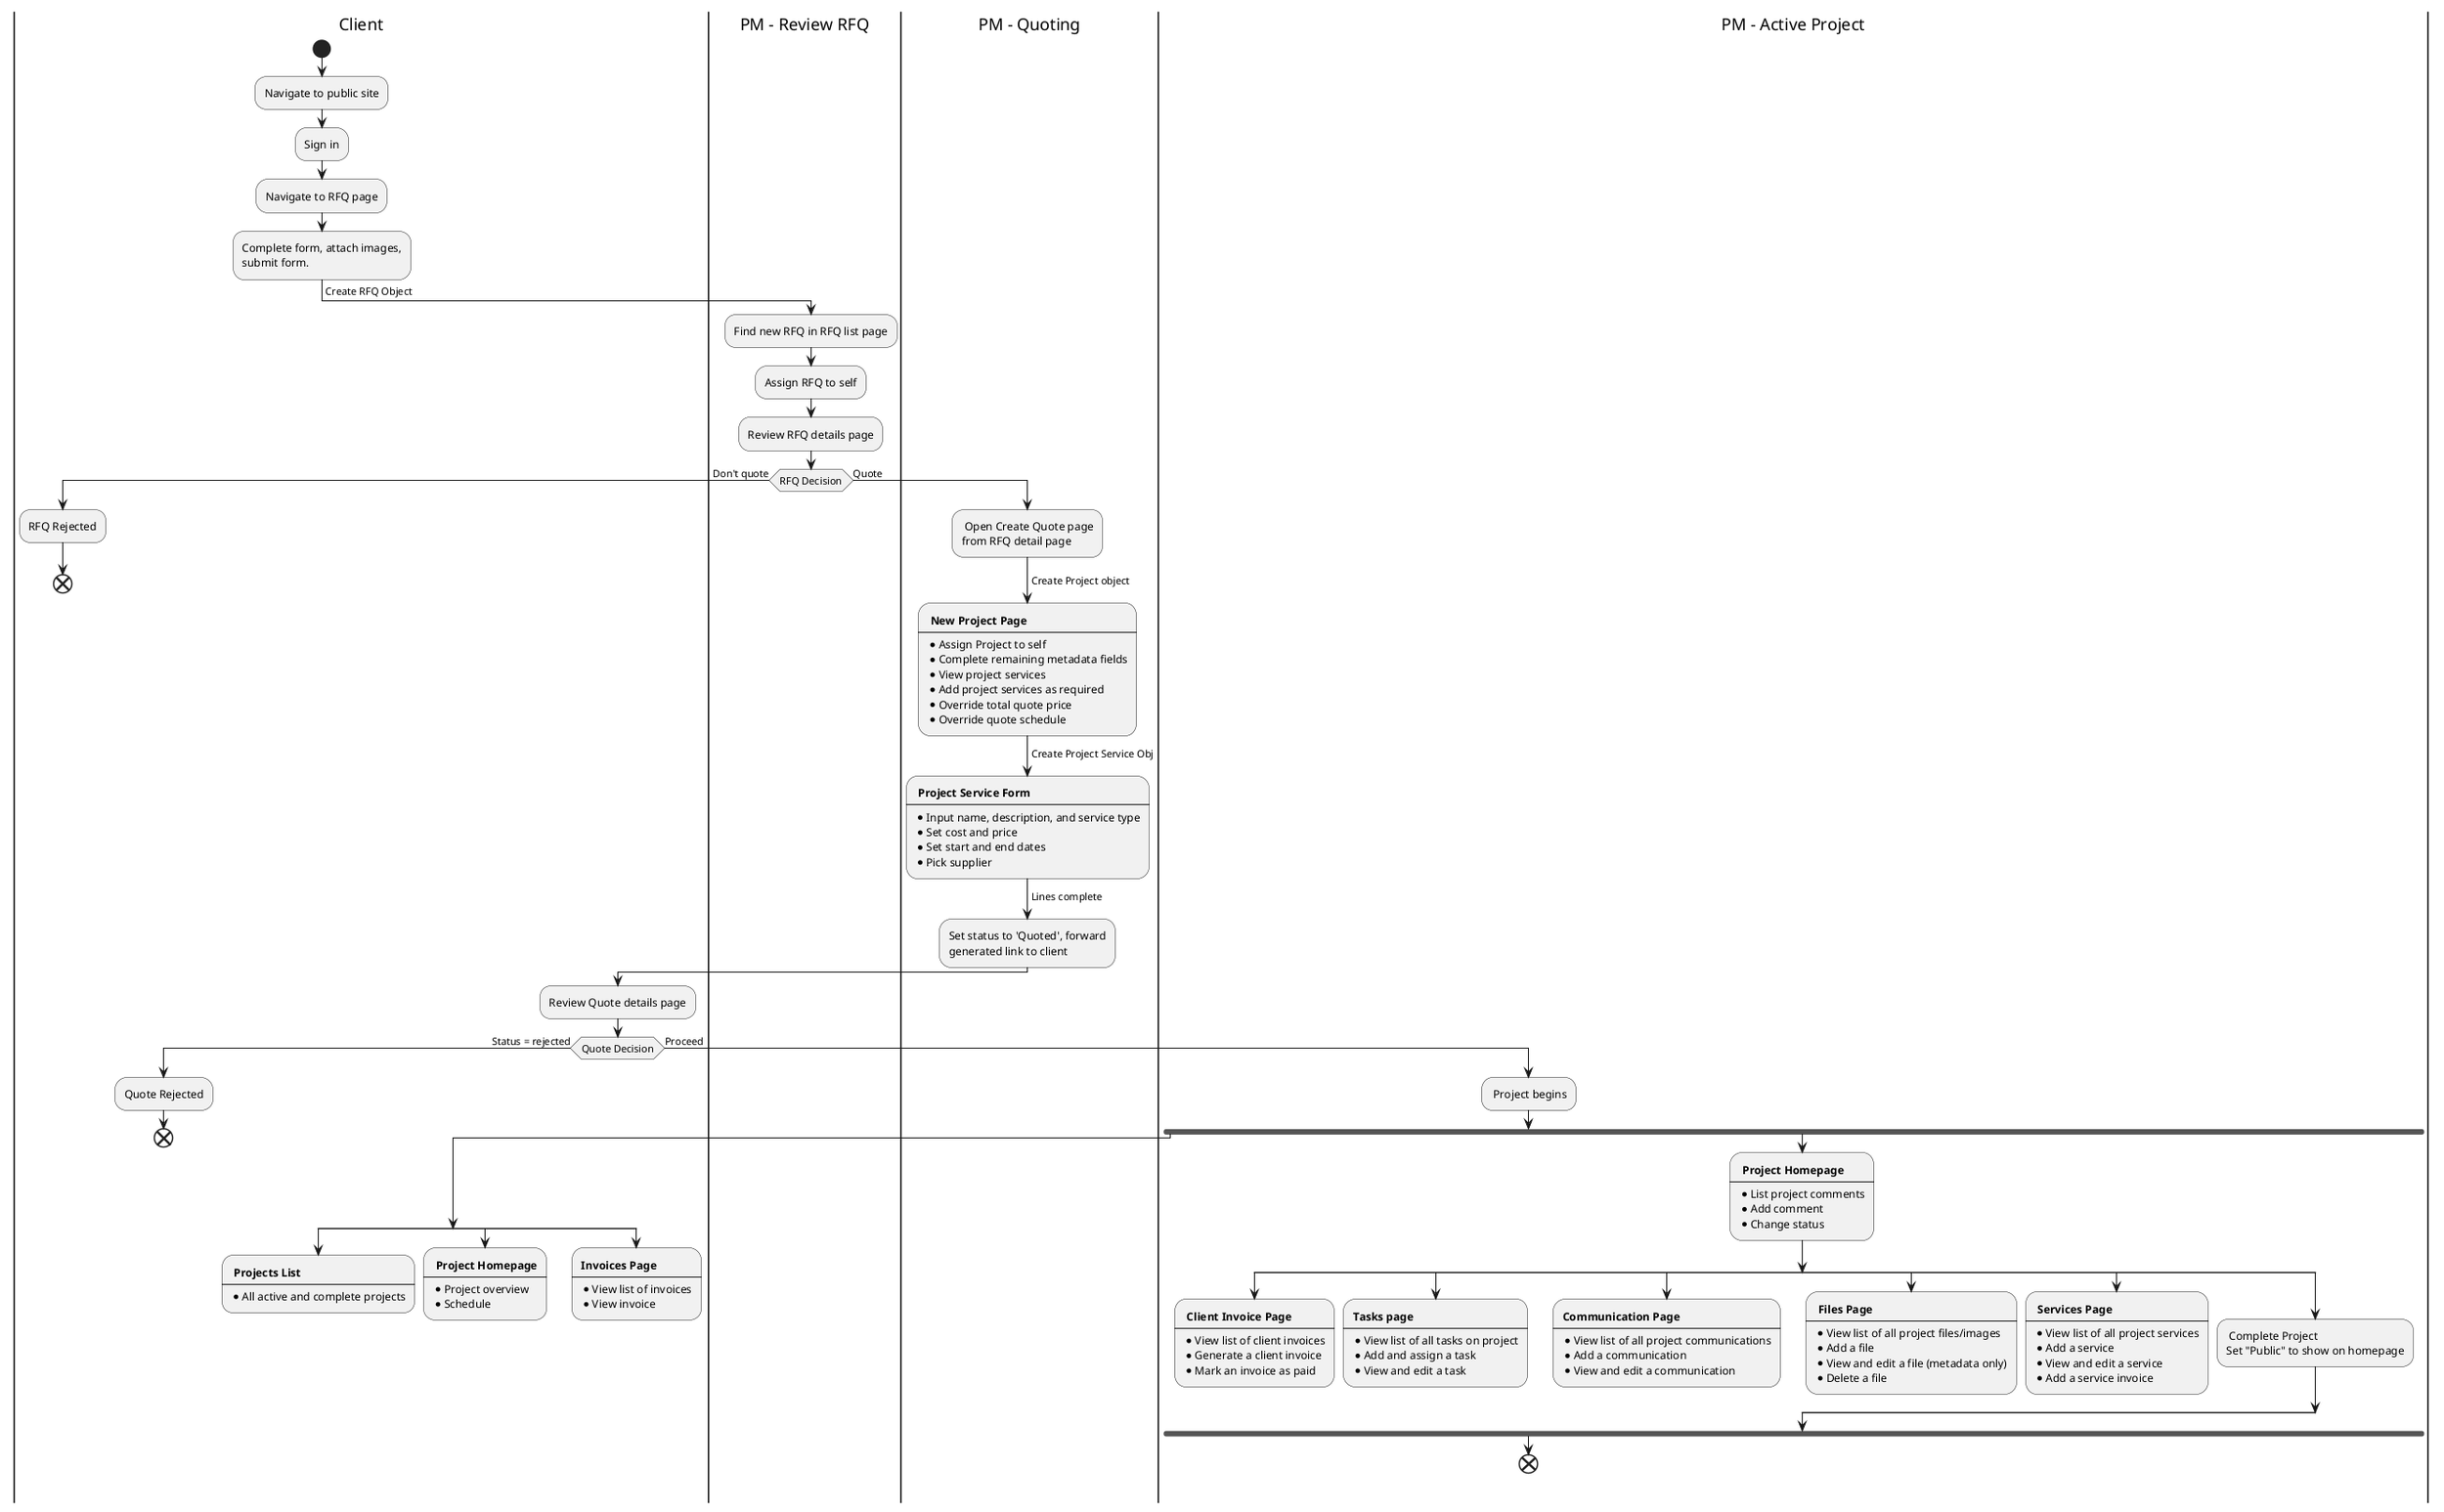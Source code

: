 @startuml
|Client|

start

:Navigate to public site;
:Sign in;
:Navigate to RFQ page;
:Complete form, attach images,
submit form.;
-> Create RFQ Object;
|PM - Review RFQ|
:Find new RFQ in RFQ list page;
:Assign RFQ to self;
:Review RFQ details page;
if (RFQ Decision) is (Don't quote) then
|Client|
:RFQ Rejected;
end
else (Quote)
|PM - Quoting|
: Open Create Quote page
from RFQ detail page;
-> Create Project object;
: **New Project Page**
----
* Assign Project to self
* Complete remaining metadata fields
* View project services
* Add project services as required
* Override total quote price
* Override quote schedule;

-> Create Project Service Obj;
: **Project Service Form**
----
* Input name, description, and service type
* Set cost and price
* Set start and end dates
* Pick supplier;

-> New supplier
: **Create Supplier Form**
----
* Set supplier information;

-> Lines complete;

:Set status to 'Quoted', forward 
generated link to client;
|Client|
:Review Quote details page;
if (Quote Decision) is (Don't proceed) then
-> Status = rejected;
:Quote Rejected;
end
else (Proceed)
|PM - Active Project|
: Project begins;

fork
|Client|
    split
        : **Projects List**
        ----
        * All active and complete projects;
        detach
    split again
        
        : **Project Homepage**
        ----
        * Project overview
        * Schedule;
        detach
    split again
        :**Invoices Page**
        ----
        *View list of invoices
        *View invoice;
        detach
    end split
fork again
    |PM - Active Project|
    
    : **Project Homepage**
    ----
    * List project comments
    * Add comment
    * Change status;
    
    split
        : **Client Invoice Page**
        ----
        * View list of client invoices
        * Generate a client invoice
        * Mark an invoice as paid;
        detach
    |PM - Active Project|
    split again
        :**Tasks page**
        ----
        * View list of all tasks on project
        * Add and assign a task
        * View and edit a task;
        detach
    split again
        :**Communication Page**
        ----
        * View list of all project communications
        * Add a communication
        * View and edit a communication;
        detach
    split again
        : **Files Page**
        ----
        * View list of all project files/images
        * Add a file
        * View and edit a file (metadata only)
        * Delete a file;
        detach
    split again
        : **Services Page**
        ----
        * View list of all project services
        * Add a service
        * View and edit a service
        * Add a service invoice;
        detach
    split again
    : Complete Project
    Set "Public" to show on homepage;
    
    end split
end fork
end
@enduml
